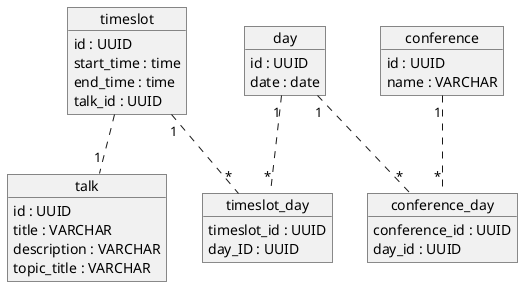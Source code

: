 @startuml Database

    object talk {
        id : UUID 
        title : VARCHAR 
        description : VARCHAR 
        topic_title : VARCHAR 
    }

    object timeslot {
        id : UUID
        start_time : time 
        end_time : time 
        talk_id : UUID 
    }

    object conference {
        id : UUID 
        name : VARCHAR
    }

    object day {
        id : UUID 
        date : date 
    }

    object timeslot_day {
        timeslot_id : UUID 
        day_ID : UUID 
    }


    object conference_day {
        conference_id : UUID 
        day_id : UUID 
    }

    day "1" .. "*" timeslot_day
    timeslot "1"  .. "*" timeslot_day

    conference "1" .. "*" conference_day
    day "1"        .. "*" conference_day
    
    timeslot .. "1" talk
@enduml